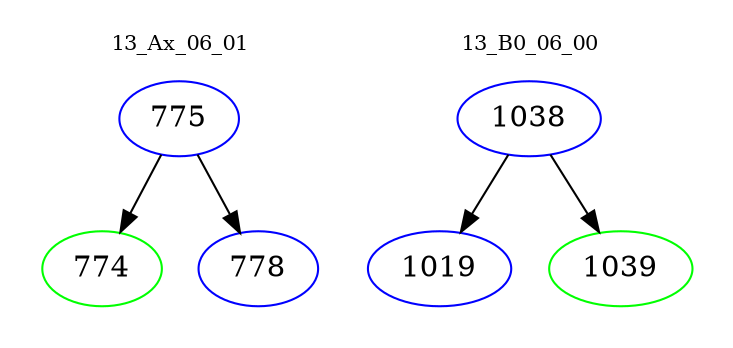 digraph{
subgraph cluster_0 {
color = white
label = "13_Ax_06_01";
fontsize=10;
T0_775 [label="775", color="blue"]
T0_775 -> T0_774 [color="black"]
T0_774 [label="774", color="green"]
T0_775 -> T0_778 [color="black"]
T0_778 [label="778", color="blue"]
}
subgraph cluster_1 {
color = white
label = "13_B0_06_00";
fontsize=10;
T1_1038 [label="1038", color="blue"]
T1_1038 -> T1_1019 [color="black"]
T1_1019 [label="1019", color="blue"]
T1_1038 -> T1_1039 [color="black"]
T1_1039 [label="1039", color="green"]
}
}
